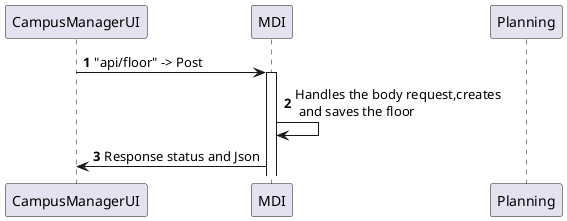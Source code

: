 @startuml
'https://plantuml.com/sequence-diagram

autonumber

CampusManagerUI -> MDI: "api/floor" -> Post
activate MDI
MDI -> MDI: Handles the body request,creates \n and saves the floor
CampusManagerUI <- MDI: Response status and Json
participant  Planning


@enduml
